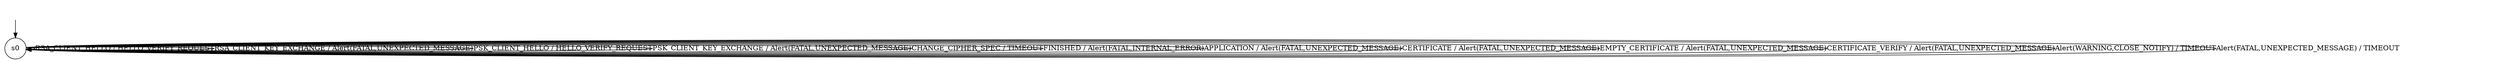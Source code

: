 digraph g {
__start0 [label="" shape="none"];

	s0 [shape="circle" label="s0"];
	s0 -> s0 [label="RSA_CLIENT_HELLO / HELLO_VERIFY_REQUEST"];
	s0 -> s0 [label="RSA_CLIENT_KEY_EXCHANGE / Alert(FATAL,UNEXPECTED_MESSAGE)"];
	s0 -> s0 [label="PSK_CLIENT_HELLO / HELLO_VERIFY_REQUEST"];
	s0 -> s0 [label="PSK_CLIENT_KEY_EXCHANGE / Alert(FATAL,UNEXPECTED_MESSAGE)"];
	s0 -> s0 [label="CHANGE_CIPHER_SPEC / TIMEOUT"];
	s0 -> s0 [label="FINISHED / Alert(FATAL,INTERNAL_ERROR)"];
	s0 -> s0 [label="APPLICATION / Alert(FATAL,UNEXPECTED_MESSAGE)"];
	s0 -> s0 [label="CERTIFICATE / Alert(FATAL,UNEXPECTED_MESSAGE)"];
	s0 -> s0 [label="EMPTY_CERTIFICATE / Alert(FATAL,UNEXPECTED_MESSAGE)"];
	s0 -> s0 [label="CERTIFICATE_VERIFY / Alert(FATAL,UNEXPECTED_MESSAGE)"];
	s0 -> s0 [label="Alert(WARNING,CLOSE_NOTIFY) / TIMEOUT"];
	s0 -> s0 [label="Alert(FATAL,UNEXPECTED_MESSAGE) / TIMEOUT"];

__start0 -> s0;
}
